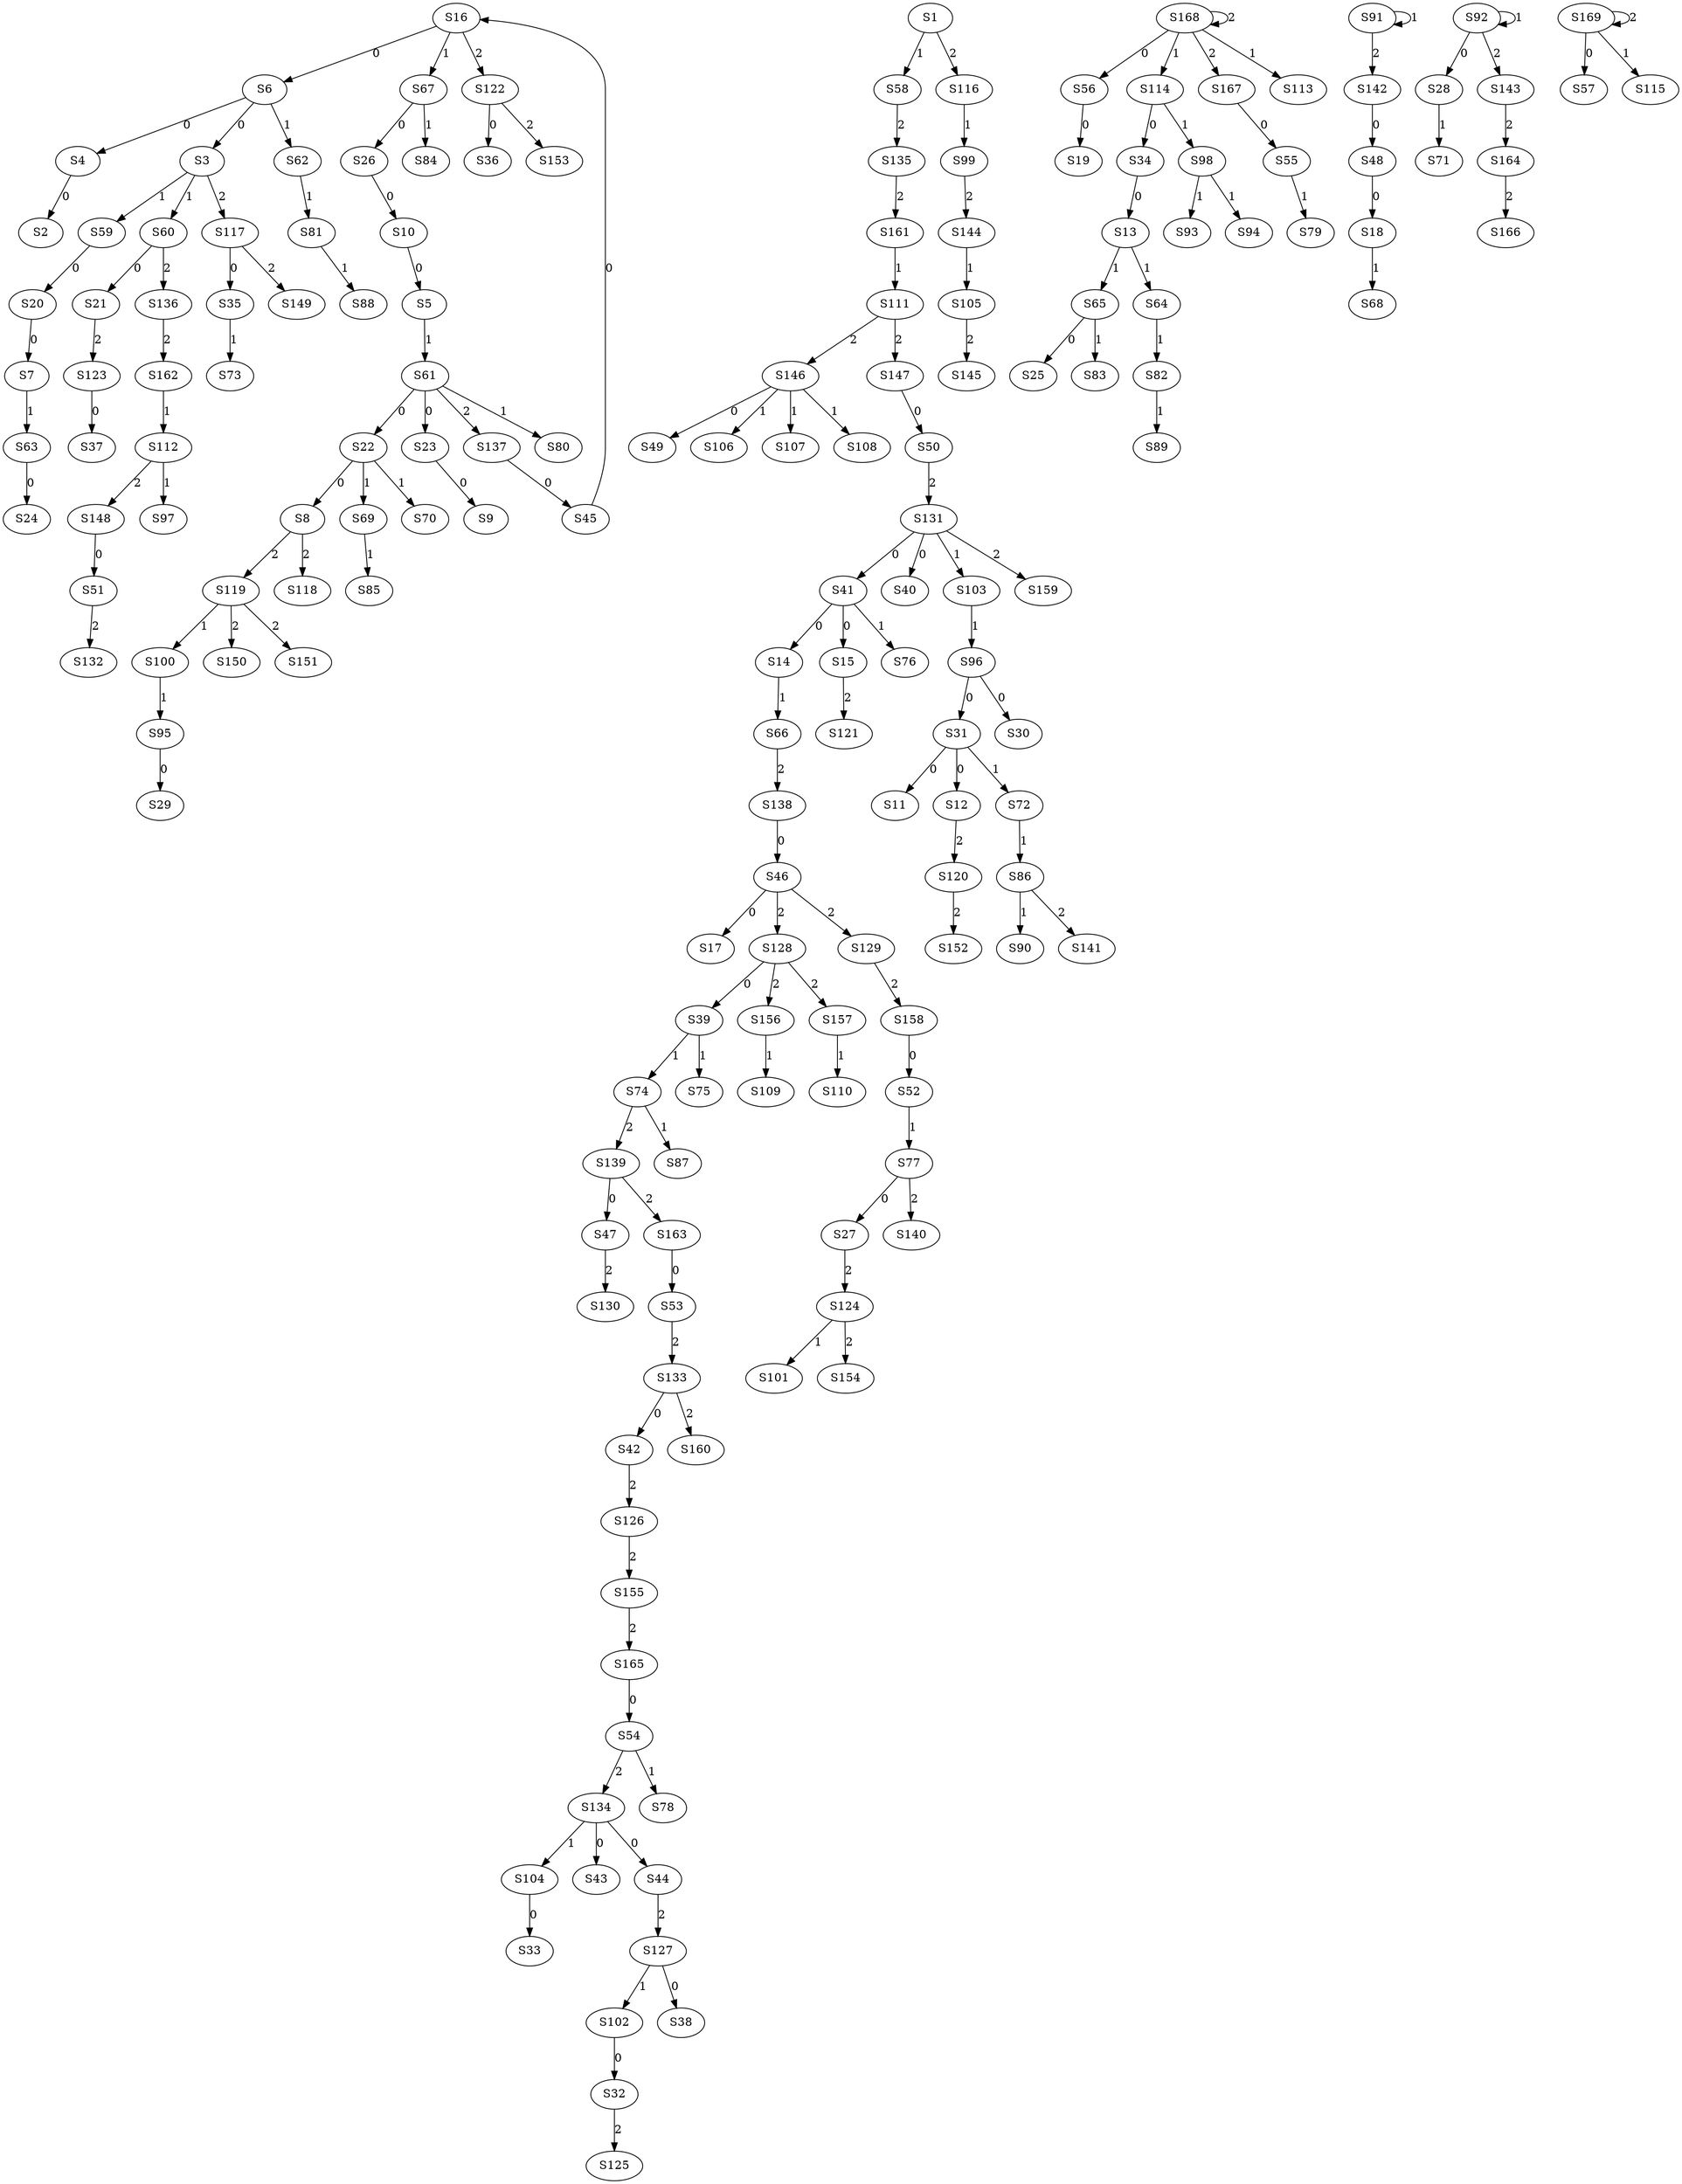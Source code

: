 strict digraph {
	S4 -> S2 [ label = 0 ];
	S6 -> S3 [ label = 0 ];
	S6 -> S4 [ label = 0 ];
	S10 -> S5 [ label = 0 ];
	S16 -> S6 [ label = 0 ];
	S20 -> S7 [ label = 0 ];
	S22 -> S8 [ label = 0 ];
	S23 -> S9 [ label = 0 ];
	S26 -> S10 [ label = 0 ];
	S31 -> S11 [ label = 0 ];
	S31 -> S12 [ label = 0 ];
	S34 -> S13 [ label = 0 ];
	S41 -> S14 [ label = 0 ];
	S41 -> S15 [ label = 0 ];
	S45 -> S16 [ label = 0 ];
	S46 -> S17 [ label = 0 ];
	S48 -> S18 [ label = 0 ];
	S56 -> S19 [ label = 0 ];
	S59 -> S20 [ label = 0 ];
	S60 -> S21 [ label = 0 ];
	S61 -> S22 [ label = 0 ];
	S61 -> S23 [ label = 0 ];
	S63 -> S24 [ label = 0 ];
	S65 -> S25 [ label = 0 ];
	S67 -> S26 [ label = 0 ];
	S77 -> S27 [ label = 0 ];
	S92 -> S28 [ label = 0 ];
	S95 -> S29 [ label = 0 ];
	S96 -> S30 [ label = 0 ];
	S96 -> S31 [ label = 0 ];
	S102 -> S32 [ label = 0 ];
	S104 -> S33 [ label = 0 ];
	S114 -> S34 [ label = 0 ];
	S117 -> S35 [ label = 0 ];
	S122 -> S36 [ label = 0 ];
	S123 -> S37 [ label = 0 ];
	S127 -> S38 [ label = 0 ];
	S128 -> S39 [ label = 0 ];
	S131 -> S40 [ label = 0 ];
	S131 -> S41 [ label = 0 ];
	S133 -> S42 [ label = 0 ];
	S134 -> S43 [ label = 0 ];
	S134 -> S44 [ label = 0 ];
	S137 -> S45 [ label = 0 ];
	S138 -> S46 [ label = 0 ];
	S139 -> S47 [ label = 0 ];
	S142 -> S48 [ label = 0 ];
	S146 -> S49 [ label = 0 ];
	S147 -> S50 [ label = 0 ];
	S148 -> S51 [ label = 0 ];
	S158 -> S52 [ label = 0 ];
	S163 -> S53 [ label = 0 ];
	S165 -> S54 [ label = 0 ];
	S167 -> S55 [ label = 0 ];
	S168 -> S56 [ label = 0 ];
	S169 -> S57 [ label = 0 ];
	S1 -> S58 [ label = 1 ];
	S3 -> S59 [ label = 1 ];
	S3 -> S60 [ label = 1 ];
	S5 -> S61 [ label = 1 ];
	S6 -> S62 [ label = 1 ];
	S7 -> S63 [ label = 1 ];
	S13 -> S64 [ label = 1 ];
	S13 -> S65 [ label = 1 ];
	S14 -> S66 [ label = 1 ];
	S16 -> S67 [ label = 1 ];
	S18 -> S68 [ label = 1 ];
	S22 -> S69 [ label = 1 ];
	S22 -> S70 [ label = 1 ];
	S28 -> S71 [ label = 1 ];
	S31 -> S72 [ label = 1 ];
	S35 -> S73 [ label = 1 ];
	S39 -> S74 [ label = 1 ];
	S39 -> S75 [ label = 1 ];
	S41 -> S76 [ label = 1 ];
	S52 -> S77 [ label = 1 ];
	S54 -> S78 [ label = 1 ];
	S55 -> S79 [ label = 1 ];
	S61 -> S80 [ label = 1 ];
	S62 -> S81 [ label = 1 ];
	S64 -> S82 [ label = 1 ];
	S65 -> S83 [ label = 1 ];
	S67 -> S84 [ label = 1 ];
	S69 -> S85 [ label = 1 ];
	S72 -> S86 [ label = 1 ];
	S74 -> S87 [ label = 1 ];
	S81 -> S88 [ label = 1 ];
	S82 -> S89 [ label = 1 ];
	S86 -> S90 [ label = 1 ];
	S91 -> S91 [ label = 1 ];
	S92 -> S92 [ label = 1 ];
	S98 -> S93 [ label = 1 ];
	S98 -> S94 [ label = 1 ];
	S100 -> S95 [ label = 1 ];
	S103 -> S96 [ label = 1 ];
	S112 -> S97 [ label = 1 ];
	S114 -> S98 [ label = 1 ];
	S116 -> S99 [ label = 1 ];
	S119 -> S100 [ label = 1 ];
	S124 -> S101 [ label = 1 ];
	S127 -> S102 [ label = 1 ];
	S131 -> S103 [ label = 1 ];
	S134 -> S104 [ label = 1 ];
	S144 -> S105 [ label = 1 ];
	S146 -> S106 [ label = 1 ];
	S146 -> S107 [ label = 1 ];
	S146 -> S108 [ label = 1 ];
	S156 -> S109 [ label = 1 ];
	S157 -> S110 [ label = 1 ];
	S161 -> S111 [ label = 1 ];
	S162 -> S112 [ label = 1 ];
	S168 -> S113 [ label = 1 ];
	S168 -> S114 [ label = 1 ];
	S169 -> S115 [ label = 1 ];
	S1 -> S116 [ label = 2 ];
	S3 -> S117 [ label = 2 ];
	S8 -> S118 [ label = 2 ];
	S8 -> S119 [ label = 2 ];
	S12 -> S120 [ label = 2 ];
	S15 -> S121 [ label = 2 ];
	S16 -> S122 [ label = 2 ];
	S21 -> S123 [ label = 2 ];
	S27 -> S124 [ label = 2 ];
	S32 -> S125 [ label = 2 ];
	S42 -> S126 [ label = 2 ];
	S44 -> S127 [ label = 2 ];
	S46 -> S128 [ label = 2 ];
	S46 -> S129 [ label = 2 ];
	S47 -> S130 [ label = 2 ];
	S50 -> S131 [ label = 2 ];
	S51 -> S132 [ label = 2 ];
	S53 -> S133 [ label = 2 ];
	S54 -> S134 [ label = 2 ];
	S58 -> S135 [ label = 2 ];
	S60 -> S136 [ label = 2 ];
	S61 -> S137 [ label = 2 ];
	S66 -> S138 [ label = 2 ];
	S74 -> S139 [ label = 2 ];
	S77 -> S140 [ label = 2 ];
	S86 -> S141 [ label = 2 ];
	S91 -> S142 [ label = 2 ];
	S92 -> S143 [ label = 2 ];
	S99 -> S144 [ label = 2 ];
	S105 -> S145 [ label = 2 ];
	S111 -> S146 [ label = 2 ];
	S111 -> S147 [ label = 2 ];
	S112 -> S148 [ label = 2 ];
	S117 -> S149 [ label = 2 ];
	S119 -> S150 [ label = 2 ];
	S119 -> S151 [ label = 2 ];
	S120 -> S152 [ label = 2 ];
	S122 -> S153 [ label = 2 ];
	S124 -> S154 [ label = 2 ];
	S126 -> S155 [ label = 2 ];
	S128 -> S156 [ label = 2 ];
	S128 -> S157 [ label = 2 ];
	S129 -> S158 [ label = 2 ];
	S131 -> S159 [ label = 2 ];
	S133 -> S160 [ label = 2 ];
	S135 -> S161 [ label = 2 ];
	S136 -> S162 [ label = 2 ];
	S139 -> S163 [ label = 2 ];
	S143 -> S164 [ label = 2 ];
	S155 -> S165 [ label = 2 ];
	S164 -> S166 [ label = 2 ];
	S168 -> S167 [ label = 2 ];
	S168 -> S168 [ label = 2 ];
	S169 -> S169 [ label = 2 ];
}